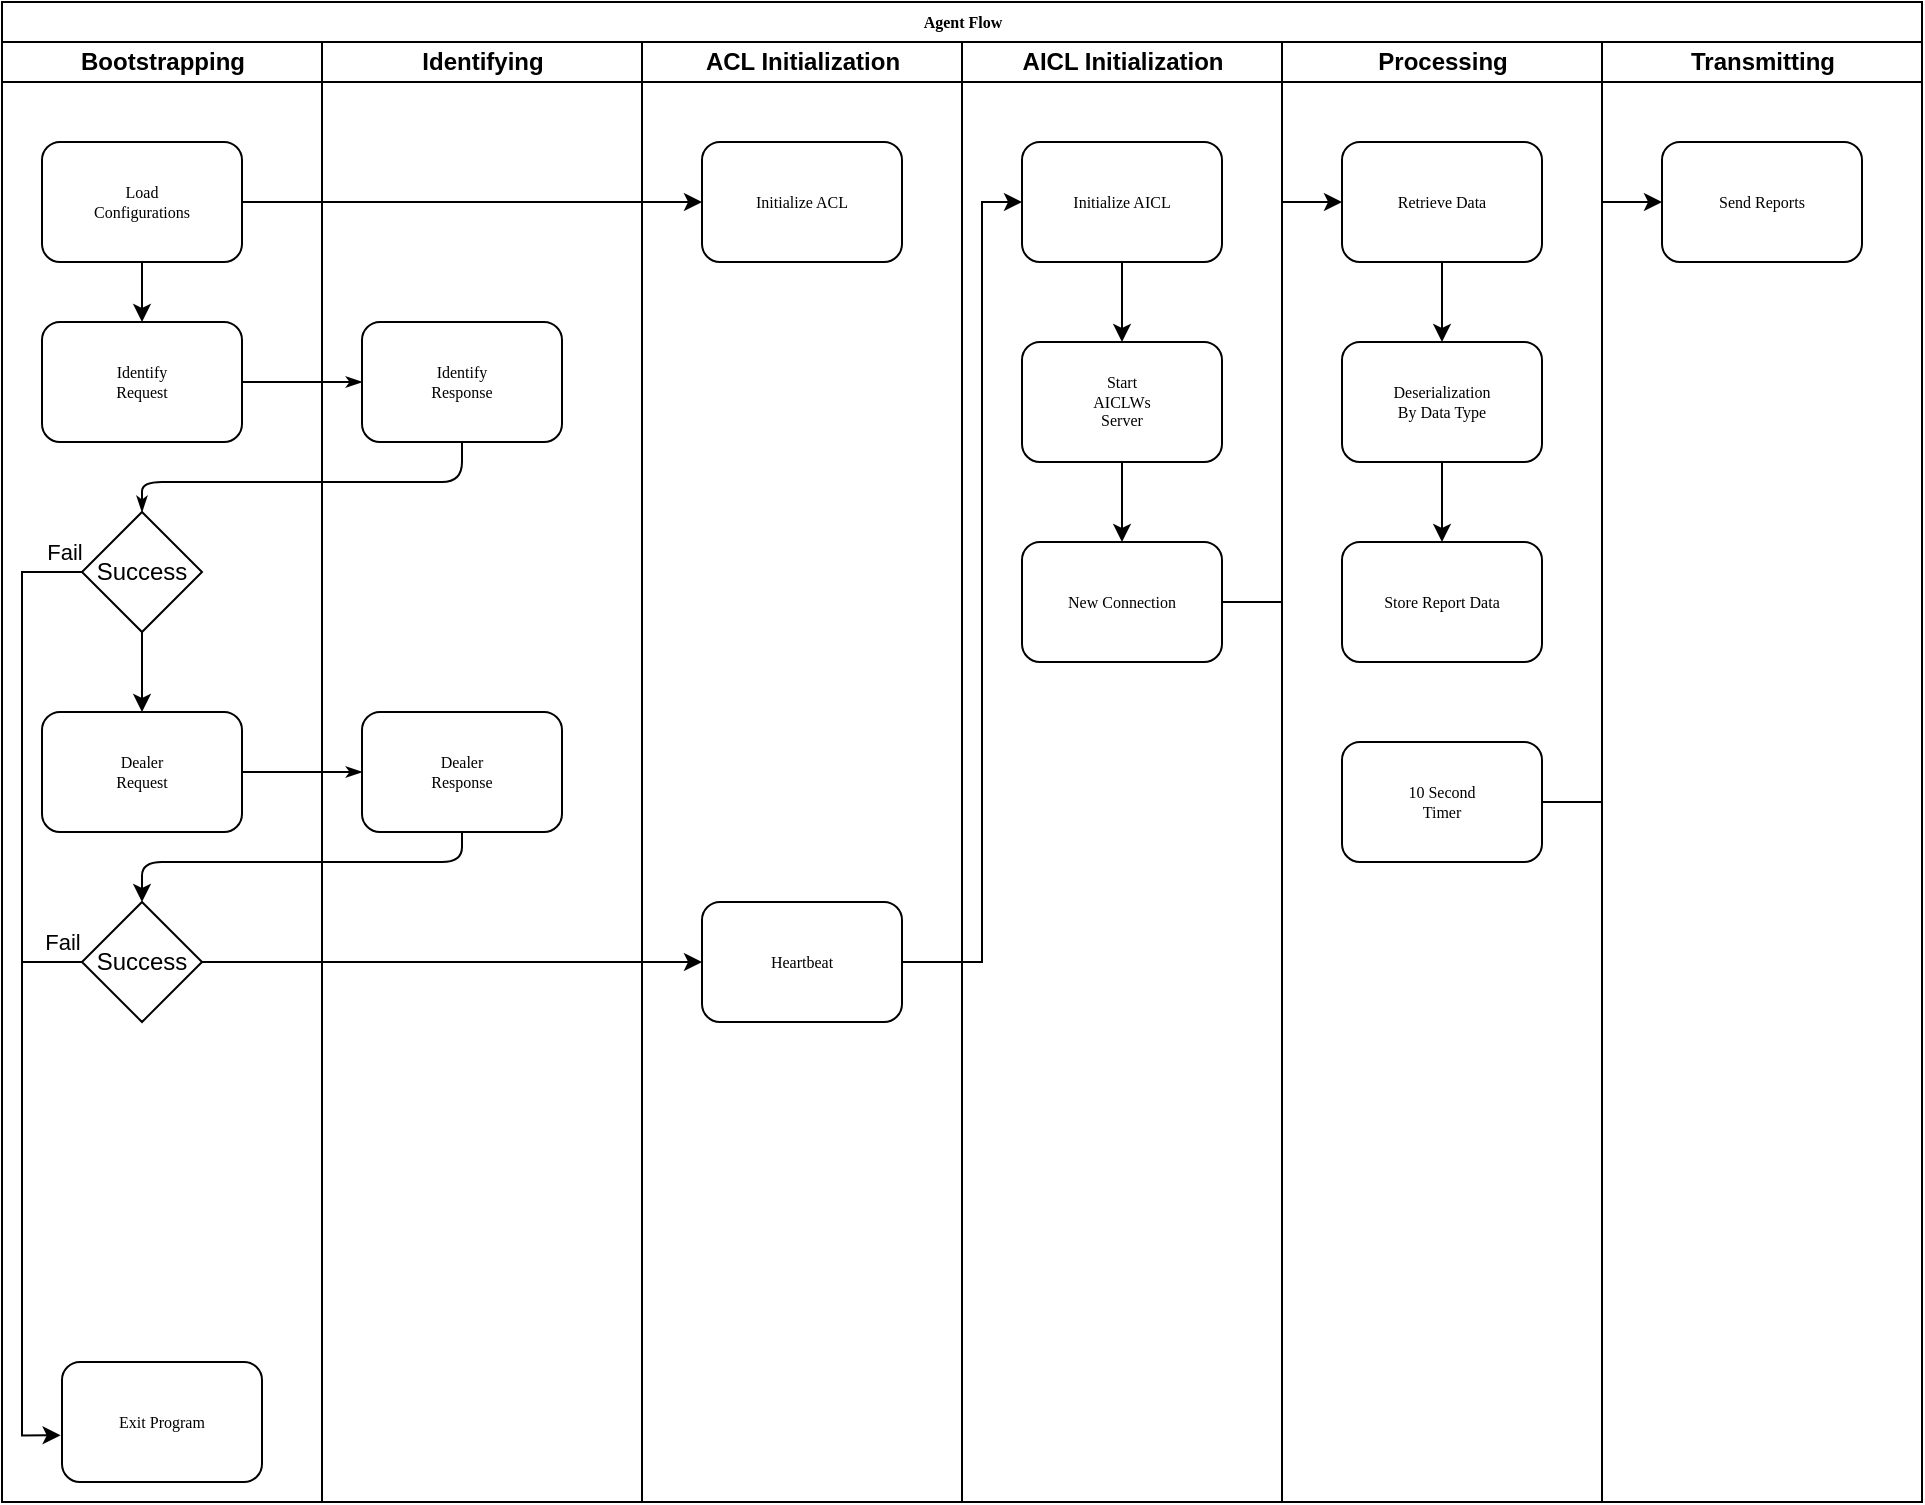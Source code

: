 <mxfile version="21.6.1" type="device">
  <diagram name="Page-1" id="74e2e168-ea6b-b213-b513-2b3c1d86103e">
    <mxGraphModel dx="1062" dy="541" grid="1" gridSize="10" guides="1" tooltips="1" connect="1" arrows="1" fold="1" page="1" pageScale="1" pageWidth="1100" pageHeight="850" background="none" math="0" shadow="0">
      <root>
        <mxCell id="0" />
        <mxCell id="1" parent="0" />
        <mxCell id="77e6c97f196da883-1" value="Agent Flow" style="swimlane;html=1;childLayout=stackLayout;startSize=20;rounded=0;shadow=0;labelBackgroundColor=none;strokeWidth=1;fontFamily=Verdana;fontSize=8;align=center;" parent="1" vertex="1">
          <mxGeometry x="70" y="40" width="960" height="750" as="geometry" />
        </mxCell>
        <mxCell id="77e6c97f196da883-2" value="Bootstrapping" style="swimlane;html=1;startSize=20;" parent="77e6c97f196da883-1" vertex="1">
          <mxGeometry y="20" width="160" height="730" as="geometry" />
        </mxCell>
        <mxCell id="77e6c97f196da883-8" value="Identify&lt;br&gt;Request" style="rounded=1;whiteSpace=wrap;html=1;shadow=0;labelBackgroundColor=none;strokeWidth=1;fontFamily=Verdana;fontSize=8;align=center;" parent="77e6c97f196da883-2" vertex="1">
          <mxGeometry x="20" y="140" width="100" height="60" as="geometry" />
        </mxCell>
        <mxCell id="hg22XOWcYsOTt6f-AZST-9" style="edgeStyle=orthogonalEdgeStyle;rounded=0;orthogonalLoop=1;jettySize=auto;html=1;" edge="1" parent="77e6c97f196da883-2" source="hg22XOWcYsOTt6f-AZST-8">
          <mxGeometry relative="1" as="geometry">
            <mxPoint x="70" y="335" as="targetPoint" />
            <Array as="points">
              <mxPoint x="70" y="325" />
              <mxPoint x="70" y="325" />
            </Array>
          </mxGeometry>
        </mxCell>
        <mxCell id="hg22XOWcYsOTt6f-AZST-11" style="edgeStyle=orthogonalEdgeStyle;rounded=0;orthogonalLoop=1;jettySize=auto;html=1;entryX=-0.007;entryY=0.611;entryDx=0;entryDy=0;entryPerimeter=0;" edge="1" parent="77e6c97f196da883-2" source="hg22XOWcYsOTt6f-AZST-8" target="hg22XOWcYsOTt6f-AZST-10">
          <mxGeometry relative="1" as="geometry">
            <mxPoint x="10" y="700" as="targetPoint" />
            <Array as="points">
              <mxPoint x="10" y="265" />
              <mxPoint x="10" y="697" />
            </Array>
          </mxGeometry>
        </mxCell>
        <mxCell id="hg22XOWcYsOTt6f-AZST-12" value="Fail" style="edgeLabel;html=1;align=center;verticalAlign=middle;resizable=0;points=[];" vertex="1" connectable="0" parent="hg22XOWcYsOTt6f-AZST-11">
          <mxGeometry x="-0.959" y="-2" relative="1" as="geometry">
            <mxPoint x="1" y="-8" as="offset" />
          </mxGeometry>
        </mxCell>
        <mxCell id="hg22XOWcYsOTt6f-AZST-8" value="Success" style="rhombus;whiteSpace=wrap;html=1;" vertex="1" parent="77e6c97f196da883-2">
          <mxGeometry x="40" y="235" width="60" height="60" as="geometry" />
        </mxCell>
        <mxCell id="hg22XOWcYsOTt6f-AZST-10" value="Exit Program" style="rounded=1;whiteSpace=wrap;html=1;shadow=0;labelBackgroundColor=none;strokeWidth=1;fontFamily=Verdana;fontSize=8;align=center;" vertex="1" parent="77e6c97f196da883-2">
          <mxGeometry x="30" y="660" width="100" height="60" as="geometry" />
        </mxCell>
        <mxCell id="hg22XOWcYsOTt6f-AZST-22" style="edgeStyle=orthogonalEdgeStyle;rounded=0;orthogonalLoop=1;jettySize=auto;html=1;endArrow=none;endFill=0;" edge="1" parent="77e6c97f196da883-2" source="hg22XOWcYsOTt6f-AZST-17">
          <mxGeometry relative="1" as="geometry">
            <mxPoint x="10" y="460" as="targetPoint" />
          </mxGeometry>
        </mxCell>
        <mxCell id="hg22XOWcYsOTt6f-AZST-17" value="Success" style="rhombus;whiteSpace=wrap;html=1;" vertex="1" parent="77e6c97f196da883-2">
          <mxGeometry x="40" y="430" width="60" height="60" as="geometry" />
        </mxCell>
        <mxCell id="hg22XOWcYsOTt6f-AZST-16" value="Fail" style="edgeLabel;html=1;align=center;verticalAlign=middle;resizable=0;points=[];" vertex="1" connectable="0" parent="77e6c97f196da883-2">
          <mxGeometry x="29.276" y="450" as="geometry" />
        </mxCell>
        <mxCell id="hg22XOWcYsOTt6f-AZST-14" value="Dealer&lt;br&gt;Request" style="rounded=1;whiteSpace=wrap;html=1;shadow=0;labelBackgroundColor=none;strokeWidth=1;fontFamily=Verdana;fontSize=8;align=center;" vertex="1" parent="77e6c97f196da883-2">
          <mxGeometry x="20" y="335" width="100" height="60" as="geometry" />
        </mxCell>
        <mxCell id="hg22XOWcYsOTt6f-AZST-27" style="edgeStyle=orthogonalEdgeStyle;rounded=0;orthogonalLoop=1;jettySize=auto;html=1;entryX=0.5;entryY=0;entryDx=0;entryDy=0;" edge="1" parent="77e6c97f196da883-2" source="hg22XOWcYsOTt6f-AZST-25" target="77e6c97f196da883-8">
          <mxGeometry relative="1" as="geometry" />
        </mxCell>
        <mxCell id="hg22XOWcYsOTt6f-AZST-25" value="Load&lt;br&gt;Configurations" style="rounded=1;whiteSpace=wrap;html=1;shadow=0;labelBackgroundColor=none;strokeWidth=1;fontFamily=Verdana;fontSize=8;align=center;" vertex="1" parent="77e6c97f196da883-2">
          <mxGeometry x="20" y="50" width="100" height="60" as="geometry" />
        </mxCell>
        <mxCell id="77e6c97f196da883-26" style="edgeStyle=orthogonalEdgeStyle;rounded=1;html=1;labelBackgroundColor=none;startArrow=none;startFill=0;startSize=5;endArrow=classicThin;endFill=1;endSize=5;jettySize=auto;orthogonalLoop=1;strokeWidth=1;fontFamily=Verdana;fontSize=8" parent="77e6c97f196da883-1" source="77e6c97f196da883-8" target="77e6c97f196da883-11" edge="1">
          <mxGeometry relative="1" as="geometry" />
        </mxCell>
        <mxCell id="77e6c97f196da883-3" value="Identifying" style="swimlane;html=1;startSize=20;" parent="77e6c97f196da883-1" vertex="1">
          <mxGeometry x="160" y="20" width="160" height="730" as="geometry" />
        </mxCell>
        <mxCell id="77e6c97f196da883-11" value="Identify&lt;br&gt;Response" style="rounded=1;whiteSpace=wrap;html=1;shadow=0;labelBackgroundColor=none;strokeWidth=1;fontFamily=Verdana;fontSize=8;align=center;" parent="77e6c97f196da883-3" vertex="1">
          <mxGeometry x="20" y="140" width="100" height="60" as="geometry" />
        </mxCell>
        <mxCell id="hg22XOWcYsOTt6f-AZST-19" value="Dealer&lt;br&gt;Response" style="rounded=1;whiteSpace=wrap;html=1;shadow=0;labelBackgroundColor=none;strokeWidth=1;fontFamily=Verdana;fontSize=8;align=center;" vertex="1" parent="77e6c97f196da883-3">
          <mxGeometry x="20" y="335" width="100" height="60" as="geometry" />
        </mxCell>
        <mxCell id="77e6c97f196da883-4" value="ACL Initialization" style="swimlane;html=1;startSize=20;" parent="77e6c97f196da883-1" vertex="1">
          <mxGeometry x="320" y="20" width="160" height="730" as="geometry" />
        </mxCell>
        <mxCell id="77e6c97f196da883-12" value="Initialize ACL" style="rounded=1;whiteSpace=wrap;html=1;shadow=0;labelBackgroundColor=none;strokeWidth=1;fontFamily=Verdana;fontSize=8;align=center;" parent="77e6c97f196da883-4" vertex="1">
          <mxGeometry x="30" y="50" width="100" height="60" as="geometry" />
        </mxCell>
        <mxCell id="hg22XOWcYsOTt6f-AZST-31" value="Heartbeat" style="rounded=1;whiteSpace=wrap;html=1;shadow=0;labelBackgroundColor=none;strokeWidth=1;fontFamily=Verdana;fontSize=8;align=center;" vertex="1" parent="77e6c97f196da883-4">
          <mxGeometry x="30" y="430" width="100" height="60" as="geometry" />
        </mxCell>
        <mxCell id="77e6c97f196da883-5" value="AICL Initialization" style="swimlane;html=1;startSize=20;strokeColor=default;" parent="77e6c97f196da883-1" vertex="1">
          <mxGeometry x="480" y="20" width="160" height="730" as="geometry" />
        </mxCell>
        <mxCell id="hg22XOWcYsOTt6f-AZST-37" style="edgeStyle=orthogonalEdgeStyle;rounded=0;orthogonalLoop=1;jettySize=auto;html=1;entryX=0.5;entryY=0;entryDx=0;entryDy=0;" edge="1" parent="77e6c97f196da883-5" source="hg22XOWcYsOTt6f-AZST-29" target="hg22XOWcYsOTt6f-AZST-36">
          <mxGeometry relative="1" as="geometry" />
        </mxCell>
        <mxCell id="hg22XOWcYsOTt6f-AZST-29" value="Initialize AICL" style="rounded=1;whiteSpace=wrap;html=1;shadow=0;labelBackgroundColor=none;strokeWidth=1;fontFamily=Verdana;fontSize=8;align=center;" vertex="1" parent="77e6c97f196da883-5">
          <mxGeometry x="30" y="50" width="100" height="60" as="geometry" />
        </mxCell>
        <mxCell id="hg22XOWcYsOTt6f-AZST-40" style="edgeStyle=orthogonalEdgeStyle;rounded=0;orthogonalLoop=1;jettySize=auto;html=1;entryX=0.5;entryY=0;entryDx=0;entryDy=0;" edge="1" parent="77e6c97f196da883-5" source="hg22XOWcYsOTt6f-AZST-36" target="hg22XOWcYsOTt6f-AZST-39">
          <mxGeometry relative="1" as="geometry" />
        </mxCell>
        <mxCell id="hg22XOWcYsOTt6f-AZST-36" value="Start&lt;br&gt;AICLWs&lt;br&gt;Server" style="rounded=1;whiteSpace=wrap;html=1;shadow=0;labelBackgroundColor=none;strokeWidth=1;fontFamily=Verdana;fontSize=8;align=center;" vertex="1" parent="77e6c97f196da883-5">
          <mxGeometry x="30" y="150" width="100" height="60" as="geometry" />
        </mxCell>
        <mxCell id="hg22XOWcYsOTt6f-AZST-39" value="New Connection" style="rounded=1;whiteSpace=wrap;html=1;shadow=0;labelBackgroundColor=none;strokeWidth=1;fontFamily=Verdana;fontSize=8;align=center;" vertex="1" parent="77e6c97f196da883-5">
          <mxGeometry x="30" y="250" width="100" height="60" as="geometry" />
        </mxCell>
        <mxCell id="77e6c97f196da883-6" value="Processing" style="swimlane;html=1;startSize=20;" parent="77e6c97f196da883-1" vertex="1">
          <mxGeometry x="640" y="20" width="160" height="730" as="geometry" />
        </mxCell>
        <mxCell id="hg22XOWcYsOTt6f-AZST-43" style="edgeStyle=orthogonalEdgeStyle;rounded=0;orthogonalLoop=1;jettySize=auto;html=1;entryX=0.5;entryY=0;entryDx=0;entryDy=0;" edge="1" parent="77e6c97f196da883-6" source="hg22XOWcYsOTt6f-AZST-38" target="hg22XOWcYsOTt6f-AZST-42">
          <mxGeometry relative="1" as="geometry" />
        </mxCell>
        <mxCell id="hg22XOWcYsOTt6f-AZST-38" value="Retrieve Data" style="rounded=1;whiteSpace=wrap;html=1;shadow=0;labelBackgroundColor=none;strokeWidth=1;fontFamily=Verdana;fontSize=8;align=center;" vertex="1" parent="77e6c97f196da883-6">
          <mxGeometry x="30" y="50" width="100" height="60" as="geometry" />
        </mxCell>
        <mxCell id="hg22XOWcYsOTt6f-AZST-45" style="edgeStyle=orthogonalEdgeStyle;rounded=0;orthogonalLoop=1;jettySize=auto;html=1;entryX=0.5;entryY=0;entryDx=0;entryDy=0;" edge="1" parent="77e6c97f196da883-6" source="hg22XOWcYsOTt6f-AZST-42" target="hg22XOWcYsOTt6f-AZST-44">
          <mxGeometry relative="1" as="geometry" />
        </mxCell>
        <mxCell id="hg22XOWcYsOTt6f-AZST-42" value="Deserialization&lt;br&gt;By Data Type" style="rounded=1;whiteSpace=wrap;html=1;shadow=0;labelBackgroundColor=none;strokeWidth=1;fontFamily=Verdana;fontSize=8;align=center;" vertex="1" parent="77e6c97f196da883-6">
          <mxGeometry x="30" y="150" width="100" height="60" as="geometry" />
        </mxCell>
        <mxCell id="hg22XOWcYsOTt6f-AZST-44" value="Store Report Data" style="rounded=1;whiteSpace=wrap;html=1;shadow=0;labelBackgroundColor=none;strokeWidth=1;fontFamily=Verdana;fontSize=8;align=center;" vertex="1" parent="77e6c97f196da883-6">
          <mxGeometry x="30" y="250" width="100" height="60" as="geometry" />
        </mxCell>
        <mxCell id="hg22XOWcYsOTt6f-AZST-46" value="10 Second&lt;br&gt;Timer" style="rounded=1;whiteSpace=wrap;html=1;shadow=0;labelBackgroundColor=none;strokeWidth=1;fontFamily=Verdana;fontSize=8;align=center;" vertex="1" parent="77e6c97f196da883-6">
          <mxGeometry x="30" y="350" width="100" height="60" as="geometry" />
        </mxCell>
        <mxCell id="77e6c97f196da883-7" value="Transmitting" style="swimlane;html=1;startSize=20;" parent="77e6c97f196da883-1" vertex="1">
          <mxGeometry x="800" y="20" width="160" height="730" as="geometry" />
        </mxCell>
        <mxCell id="hg22XOWcYsOTt6f-AZST-55" value="Send Reports" style="rounded=1;whiteSpace=wrap;html=1;shadow=0;labelBackgroundColor=none;strokeWidth=1;fontFamily=Verdana;fontSize=8;align=center;" vertex="1" parent="77e6c97f196da883-7">
          <mxGeometry x="30" y="50" width="100" height="60" as="geometry" />
        </mxCell>
        <mxCell id="hg22XOWcYsOTt6f-AZST-18" style="edgeStyle=orthogonalEdgeStyle;rounded=1;html=1;labelBackgroundColor=none;startArrow=none;startFill=0;startSize=5;endArrow=classicThin;endFill=1;endSize=5;jettySize=auto;orthogonalLoop=1;strokeWidth=1;fontFamily=Verdana;fontSize=8" edge="1" parent="77e6c97f196da883-1" source="hg22XOWcYsOTt6f-AZST-14" target="hg22XOWcYsOTt6f-AZST-19">
          <mxGeometry relative="1" as="geometry" />
        </mxCell>
        <mxCell id="hg22XOWcYsOTt6f-AZST-24" style="edgeStyle=orthogonalEdgeStyle;rounded=1;orthogonalLoop=1;jettySize=auto;html=1;" edge="1" parent="77e6c97f196da883-1" source="hg22XOWcYsOTt6f-AZST-19">
          <mxGeometry relative="1" as="geometry">
            <mxPoint x="70" y="450" as="targetPoint" />
            <Array as="points">
              <mxPoint x="230" y="430" />
              <mxPoint x="70" y="430" />
            </Array>
          </mxGeometry>
        </mxCell>
        <mxCell id="77e6c97f196da883-27" style="edgeStyle=orthogonalEdgeStyle;rounded=1;html=1;labelBackgroundColor=none;startArrow=none;startFill=0;startSize=5;endArrow=classicThin;endFill=1;endSize=5;jettySize=auto;orthogonalLoop=1;strokeWidth=1;fontFamily=Verdana;fontSize=8;entryX=0.5;entryY=0;entryDx=0;entryDy=0;" parent="77e6c97f196da883-1" source="77e6c97f196da883-11" target="hg22XOWcYsOTt6f-AZST-8" edge="1">
          <mxGeometry relative="1" as="geometry">
            <Array as="points">
              <mxPoint x="230" y="240" />
              <mxPoint x="70" y="240" />
            </Array>
            <mxPoint x="70" y="180" as="targetPoint" />
          </mxGeometry>
        </mxCell>
        <mxCell id="hg22XOWcYsOTt6f-AZST-26" style="edgeStyle=orthogonalEdgeStyle;rounded=0;orthogonalLoop=1;jettySize=auto;html=1;entryX=0;entryY=0.5;entryDx=0;entryDy=0;" edge="1" parent="77e6c97f196da883-1" source="hg22XOWcYsOTt6f-AZST-25" target="77e6c97f196da883-12">
          <mxGeometry relative="1" as="geometry" />
        </mxCell>
        <mxCell id="hg22XOWcYsOTt6f-AZST-32" style="edgeStyle=orthogonalEdgeStyle;rounded=0;orthogonalLoop=1;jettySize=auto;html=1;entryX=0;entryY=0.5;entryDx=0;entryDy=0;" edge="1" parent="77e6c97f196da883-1" source="hg22XOWcYsOTt6f-AZST-17" target="hg22XOWcYsOTt6f-AZST-31">
          <mxGeometry relative="1" as="geometry" />
        </mxCell>
        <mxCell id="hg22XOWcYsOTt6f-AZST-33" style="edgeStyle=orthogonalEdgeStyle;rounded=0;orthogonalLoop=1;jettySize=auto;html=1;entryX=0;entryY=0.5;entryDx=0;entryDy=0;" edge="1" parent="77e6c97f196da883-1" source="hg22XOWcYsOTt6f-AZST-31" target="hg22XOWcYsOTt6f-AZST-29">
          <mxGeometry relative="1" as="geometry">
            <Array as="points">
              <mxPoint x="490" y="480" />
              <mxPoint x="490" y="100" />
            </Array>
          </mxGeometry>
        </mxCell>
        <mxCell id="hg22XOWcYsOTt6f-AZST-41" style="edgeStyle=orthogonalEdgeStyle;rounded=0;orthogonalLoop=1;jettySize=auto;html=1;entryX=0;entryY=0.5;entryDx=0;entryDy=0;" edge="1" parent="77e6c97f196da883-1" source="hg22XOWcYsOTt6f-AZST-39" target="hg22XOWcYsOTt6f-AZST-38">
          <mxGeometry relative="1" as="geometry" />
        </mxCell>
        <mxCell id="hg22XOWcYsOTt6f-AZST-56" style="edgeStyle=orthogonalEdgeStyle;rounded=0;orthogonalLoop=1;jettySize=auto;html=1;entryX=0;entryY=0.5;entryDx=0;entryDy=0;" edge="1" parent="77e6c97f196da883-1" source="hg22XOWcYsOTt6f-AZST-46" target="hg22XOWcYsOTt6f-AZST-55">
          <mxGeometry relative="1" as="geometry" />
        </mxCell>
      </root>
    </mxGraphModel>
  </diagram>
</mxfile>
